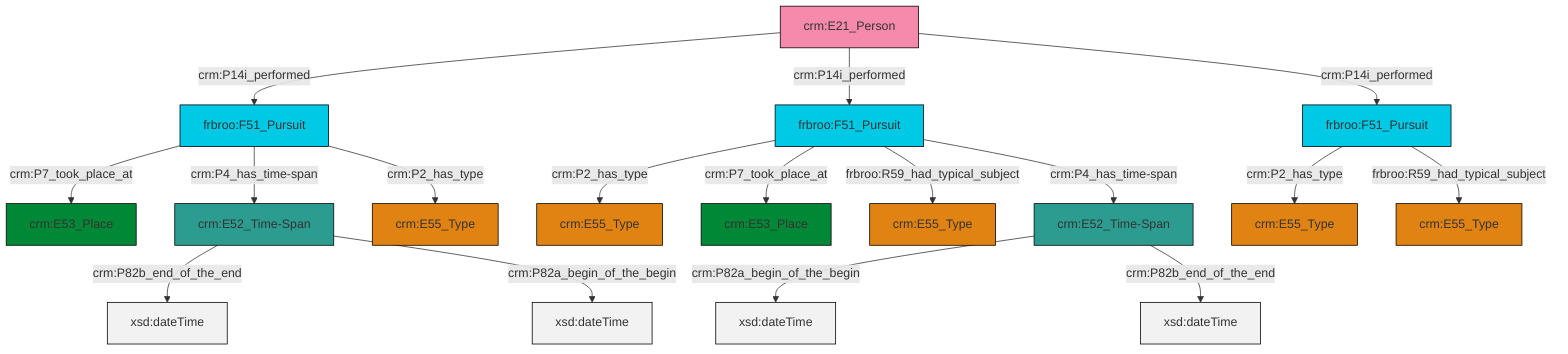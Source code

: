 graph TD
classDef Literal fill:#f2f2f2,stroke:#000000;
classDef CRM_Entity fill:#FFFFFF,stroke:#000000;
classDef Temporal_Entity fill:#00C9E6, stroke:#000000;
classDef Type fill:#E18312, stroke:#000000;
classDef Time-Span fill:#2C9C91, stroke:#000000;
classDef Appellation fill:#FFEB7F, stroke:#000000;
classDef Place fill:#008836, stroke:#000000;
classDef Persistent_Item fill:#B266B2, stroke:#000000;
classDef Conceptual_Object fill:#FFD700, stroke:#000000;
classDef Physical_Thing fill:#D2B48C, stroke:#000000;
classDef Actor fill:#f58aad, stroke:#000000;
classDef PC_Classes fill:#4ce600, stroke:#000000;
classDef Multi fill:#cccccc,stroke:#000000;

0["crm:E21_Person"]:::Actor -->|crm:P14i_performed| 1["frbroo:F51_Pursuit"]:::Temporal_Entity
0["crm:E21_Person"]:::Actor -->|crm:P14i_performed| 2["frbroo:F51_Pursuit"]:::Temporal_Entity
1["frbroo:F51_Pursuit"]:::Temporal_Entity -->|crm:P7_took_place_at| 7["crm:E53_Place"]:::Place
2["frbroo:F51_Pursuit"]:::Temporal_Entity -->|crm:P2_has_type| 5["crm:E55_Type"]:::Type
2["frbroo:F51_Pursuit"]:::Temporal_Entity -->|crm:P7_took_place_at| 3["crm:E53_Place"]:::Place
12["crm:E52_Time-Span"]:::Time-Span -->|crm:P82a_begin_of_the_begin| 13[xsd:dateTime]:::Literal
0["crm:E21_Person"]:::Actor -->|crm:P14i_performed| 10["frbroo:F51_Pursuit"]:::Temporal_Entity
17["crm:E52_Time-Span"]:::Time-Span -->|crm:P82b_end_of_the_end| 18[xsd:dateTime]:::Literal
2["frbroo:F51_Pursuit"]:::Temporal_Entity -->|frbroo:R59_had_typical_subject| 15["crm:E55_Type"]:::Type
10["frbroo:F51_Pursuit"]:::Temporal_Entity -->|crm:P2_has_type| 23["crm:E55_Type"]:::Type
10["frbroo:F51_Pursuit"]:::Temporal_Entity -->|frbroo:R59_had_typical_subject| 19["crm:E55_Type"]:::Type
1["frbroo:F51_Pursuit"]:::Temporal_Entity -->|crm:P4_has_time-span| 17["crm:E52_Time-Span"]:::Time-Span
2["frbroo:F51_Pursuit"]:::Temporal_Entity -->|crm:P4_has_time-span| 12["crm:E52_Time-Span"]:::Time-Span
12["crm:E52_Time-Span"]:::Time-Span -->|crm:P82b_end_of_the_end| 28[xsd:dateTime]:::Literal
1["frbroo:F51_Pursuit"]:::Temporal_Entity -->|crm:P2_has_type| 21["crm:E55_Type"]:::Type
17["crm:E52_Time-Span"]:::Time-Span -->|crm:P82a_begin_of_the_begin| 30[xsd:dateTime]:::Literal